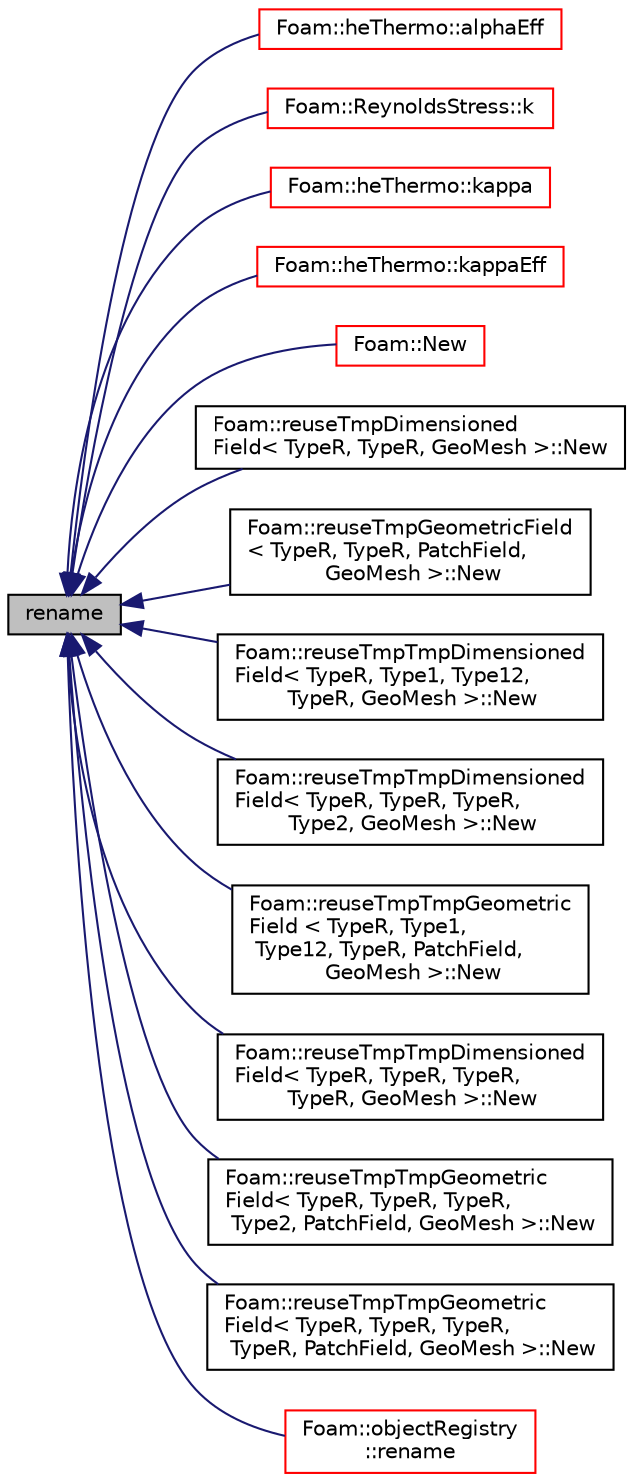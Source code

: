digraph "rename"
{
  bgcolor="transparent";
  edge [fontname="Helvetica",fontsize="10",labelfontname="Helvetica",labelfontsize="10"];
  node [fontname="Helvetica",fontsize="10",shape=record];
  rankdir="LR";
  Node1 [label="rename",height=0.2,width=0.4,color="black", fillcolor="grey75", style="filled", fontcolor="black"];
  Node1 -> Node2 [dir="back",color="midnightblue",fontsize="10",style="solid",fontname="Helvetica"];
  Node2 [label="Foam::heThermo::alphaEff",height=0.2,width=0.4,color="red",URL="$a01018.html#afbaa5f9706479f7953b7cebc3adf4b1d",tooltip="Effective thermal diffusivity of mixture [kg/m/s]. "];
  Node1 -> Node3 [dir="back",color="midnightblue",fontsize="10",style="solid",fontname="Helvetica"];
  Node3 [label="Foam::ReynoldsStress::k",height=0.2,width=0.4,color="red",URL="$a02239.html#a792144a991ea718f6f92c27b51af4171",tooltip="Return the turbulence kinetic energy. "];
  Node1 -> Node4 [dir="back",color="midnightblue",fontsize="10",style="solid",fontname="Helvetica"];
  Node4 [label="Foam::heThermo::kappa",height=0.2,width=0.4,color="red",URL="$a01018.html#adbddd977ef3638c046cf29e57e83e162",tooltip="Thermal diffusivity for temperature of mixture [J/m/s/K]. "];
  Node1 -> Node5 [dir="back",color="midnightblue",fontsize="10",style="solid",fontname="Helvetica"];
  Node5 [label="Foam::heThermo::kappaEff",height=0.2,width=0.4,color="red",URL="$a01018.html#af448e6f19e694ea466ec097dd97ebcc3",tooltip="Effective thermal diffusivity for temperature. "];
  Node1 -> Node6 [dir="back",color="midnightblue",fontsize="10",style="solid",fontname="Helvetica"];
  Node6 [label="Foam::New",height=0.2,width=0.4,color="red",URL="$a10974.html#a9d62cf14554c95e83f83f14909d9e0ec"];
  Node1 -> Node7 [dir="back",color="midnightblue",fontsize="10",style="solid",fontname="Helvetica"];
  Node7 [label="Foam::reuseTmpDimensioned\lField\< TypeR, TypeR, GeoMesh \>::New",height=0.2,width=0.4,color="black",URL="$a02216.html#a1926cee9d7afd94f0d1c52d77cd1d072"];
  Node1 -> Node8 [dir="back",color="midnightblue",fontsize="10",style="solid",fontname="Helvetica"];
  Node8 [label="Foam::reuseTmpGeometricField\l\< TypeR, TypeR, PatchField,\l GeoMesh \>::New",height=0.2,width=0.4,color="black",URL="$a02220.html#ac2e36f9ab50990b6244af41ea6d8c5ab"];
  Node1 -> Node9 [dir="back",color="midnightblue",fontsize="10",style="solid",fontname="Helvetica"];
  Node9 [label="Foam::reuseTmpTmpDimensioned\lField\< TypeR, Type1, Type12,\l TypeR, GeoMesh \>::New",height=0.2,width=0.4,color="black",URL="$a02226.html#a07573aab5b91bfa226a3c1b3105dc55e"];
  Node1 -> Node10 [dir="back",color="midnightblue",fontsize="10",style="solid",fontname="Helvetica"];
  Node10 [label="Foam::reuseTmpTmpDimensioned\lField\< TypeR, TypeR, TypeR,\l Type2, GeoMesh \>::New",height=0.2,width=0.4,color="black",URL="$a02227.html#a2b1c5f80802d88e3aed6cafe2e95e0fa"];
  Node1 -> Node11 [dir="back",color="midnightblue",fontsize="10",style="solid",fontname="Helvetica"];
  Node11 [label="Foam::reuseTmpTmpGeometric\lField    \< TypeR, Type1,\l Type12, TypeR, PatchField,\l GeoMesh \>::New",height=0.2,width=0.4,color="black",URL="$a02234.html#a5a55726eb7ef99d65f988ac41ae08d15"];
  Node1 -> Node12 [dir="back",color="midnightblue",fontsize="10",style="solid",fontname="Helvetica"];
  Node12 [label="Foam::reuseTmpTmpDimensioned\lField\< TypeR, TypeR, TypeR,\l TypeR, GeoMesh \>::New",height=0.2,width=0.4,color="black",URL="$a02228.html#a2873ab121a7046db232d3e32c34fd47d"];
  Node1 -> Node13 [dir="back",color="midnightblue",fontsize="10",style="solid",fontname="Helvetica"];
  Node13 [label="Foam::reuseTmpTmpGeometric\lField\< TypeR, TypeR, TypeR,\l Type2, PatchField, GeoMesh \>::New",height=0.2,width=0.4,color="black",URL="$a02235.html#a453408841cffc2f6bd47cfdc2d812bd6"];
  Node1 -> Node14 [dir="back",color="midnightblue",fontsize="10",style="solid",fontname="Helvetica"];
  Node14 [label="Foam::reuseTmpTmpGeometric\lField\< TypeR, TypeR, TypeR,\l TypeR, PatchField, GeoMesh \>::New",height=0.2,width=0.4,color="black",URL="$a02236.html#a5afbd41263a75fd4585e197b499cdad3"];
  Node1 -> Node15 [dir="back",color="midnightblue",fontsize="10",style="solid",fontname="Helvetica"];
  Node15 [label="Foam::objectRegistry\l::rename",height=0.2,width=0.4,color="red",URL="$a01727.html#af41376d1e0031e06613d5ce3c740cf7d",tooltip="Rename. "];
}
